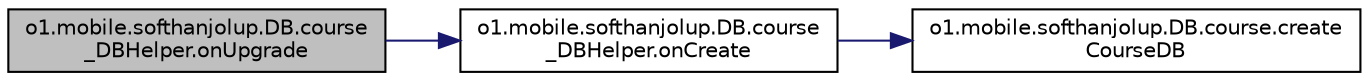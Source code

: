 digraph "o1.mobile.softhanjolup.DB.course_DBHelper.onUpgrade"
{
 // LATEX_PDF_SIZE
  edge [fontname="Helvetica",fontsize="10",labelfontname="Helvetica",labelfontsize="10"];
  node [fontname="Helvetica",fontsize="10",shape=record];
  rankdir="LR";
  Node6 [label="o1.mobile.softhanjolup.DB.course\l_DBHelper.onUpgrade",height=0.2,width=0.4,color="black", fillcolor="grey75", style="filled", fontcolor="black",tooltip=" "];
  Node6 -> Node7 [color="midnightblue",fontsize="10",style="solid",fontname="Helvetica"];
  Node7 [label="o1.mobile.softhanjolup.DB.course\l_DBHelper.onCreate",height=0.2,width=0.4,color="black", fillcolor="white", style="filled",URL="$classo1_1_1mobile_1_1softhanjolup_1_1_d_b_1_1course___d_b_helper.html#a56b6315bc7e05901ebf083c60fb51526",tooltip=" "];
  Node7 -> Node8 [color="midnightblue",fontsize="10",style="solid",fontname="Helvetica"];
  Node8 [label="o1.mobile.softhanjolup.DB.course.create\lCourseDB",height=0.2,width=0.4,color="black", fillcolor="white", style="filled",URL="$classo1_1_1mobile_1_1softhanjolup_1_1_d_b_1_1course.html#a7d047b58a0902b58ceb64ba562827720",tooltip=" "];
}
